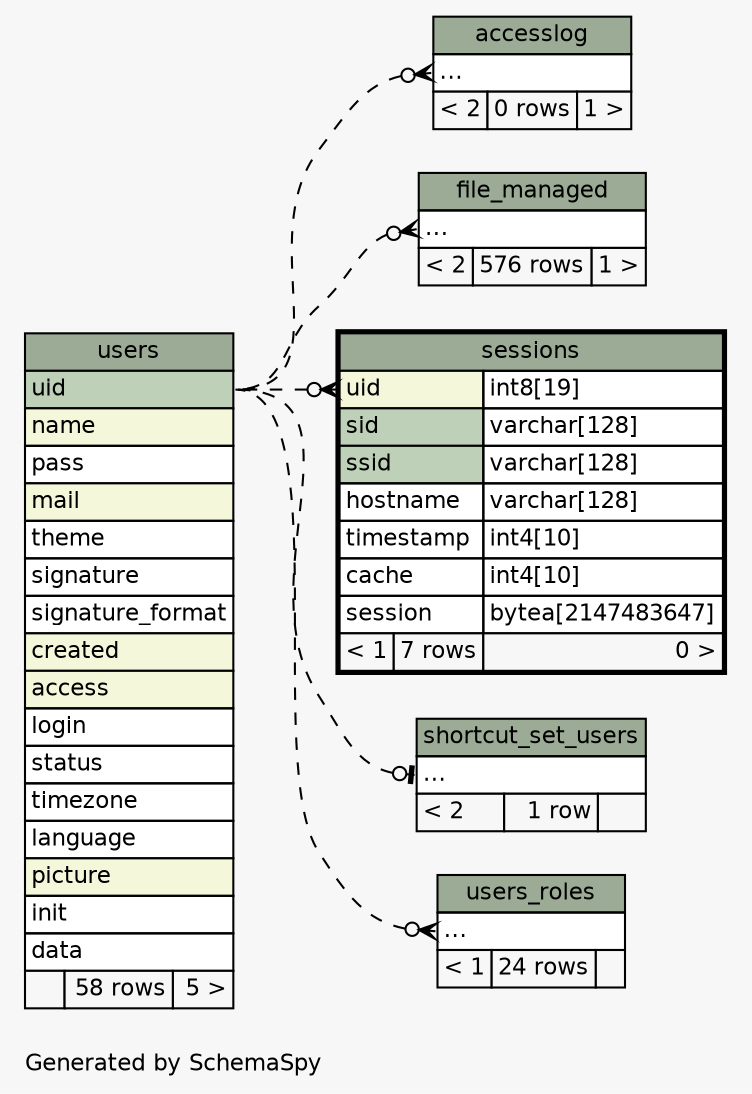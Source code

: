 // dot 2.30.1 on Mac OS X 10.8.3
// SchemaSpy rev 590
digraph "impliedTwoDegreesRelationshipsDiagram" {
  graph [
    rankdir="RL"
    bgcolor="#f7f7f7"
    label="\nGenerated by SchemaSpy"
    labeljust="l"
    nodesep="0.18"
    ranksep="0.46"
    fontname="Helvetica"
    fontsize="11"
  ];
  node [
    fontname="Helvetica"
    fontsize="11"
    shape="plaintext"
  ];
  edge [
    arrowsize="0.8"
  ];
  "accesslog":"elipses":w -> "users":"uid":e [arrowhead=none dir=back arrowtail=crowodot style=dashed];
  "file_managed":"elipses":w -> "users":"uid":e [arrowhead=none dir=back arrowtail=crowodot style=dashed];
  "sessions":"uid":w -> "users":"uid":e [arrowhead=none dir=back arrowtail=crowodot style=dashed];
  "shortcut_set_users":"elipses":w -> "users":"uid":e [arrowhead=none dir=back arrowtail=teeodot style=dashed];
  "users_roles":"elipses":w -> "users":"uid":e [arrowhead=none dir=back arrowtail=crowodot style=dashed];
  "accesslog" [
    label=<
    <TABLE BORDER="0" CELLBORDER="1" CELLSPACING="0" BGCOLOR="#ffffff">
      <TR><TD COLSPAN="3" BGCOLOR="#9bab96" ALIGN="CENTER">accesslog</TD></TR>
      <TR><TD PORT="elipses" COLSPAN="3" ALIGN="LEFT">...</TD></TR>
      <TR><TD ALIGN="LEFT" BGCOLOR="#f7f7f7">&lt; 2</TD><TD ALIGN="RIGHT" BGCOLOR="#f7f7f7">0 rows</TD><TD ALIGN="RIGHT" BGCOLOR="#f7f7f7">1 &gt;</TD></TR>
    </TABLE>>
    URL="accesslog.html"
    tooltip="accesslog"
  ];
  "file_managed" [
    label=<
    <TABLE BORDER="0" CELLBORDER="1" CELLSPACING="0" BGCOLOR="#ffffff">
      <TR><TD COLSPAN="3" BGCOLOR="#9bab96" ALIGN="CENTER">file_managed</TD></TR>
      <TR><TD PORT="elipses" COLSPAN="3" ALIGN="LEFT">...</TD></TR>
      <TR><TD ALIGN="LEFT" BGCOLOR="#f7f7f7">&lt; 2</TD><TD ALIGN="RIGHT" BGCOLOR="#f7f7f7">576 rows</TD><TD ALIGN="RIGHT" BGCOLOR="#f7f7f7">1 &gt;</TD></TR>
    </TABLE>>
    URL="file_managed.html"
    tooltip="file_managed"
  ];
  "sessions" [
    label=<
    <TABLE BORDER="2" CELLBORDER="1" CELLSPACING="0" BGCOLOR="#ffffff">
      <TR><TD COLSPAN="3" BGCOLOR="#9bab96" ALIGN="CENTER">sessions</TD></TR>
      <TR><TD PORT="uid" COLSPAN="2" BGCOLOR="#f4f7da" ALIGN="LEFT">uid</TD><TD PORT="uid.type" ALIGN="LEFT">int8[19]</TD></TR>
      <TR><TD PORT="sid" COLSPAN="2" BGCOLOR="#bed1b8" ALIGN="LEFT">sid</TD><TD PORT="sid.type" ALIGN="LEFT">varchar[128]</TD></TR>
      <TR><TD PORT="ssid" COLSPAN="2" BGCOLOR="#bed1b8" ALIGN="LEFT">ssid</TD><TD PORT="ssid.type" ALIGN="LEFT">varchar[128]</TD></TR>
      <TR><TD PORT="hostname" COLSPAN="2" ALIGN="LEFT">hostname</TD><TD PORT="hostname.type" ALIGN="LEFT">varchar[128]</TD></TR>
      <TR><TD PORT="timestamp" COLSPAN="2" ALIGN="LEFT">timestamp</TD><TD PORT="timestamp.type" ALIGN="LEFT">int4[10]</TD></TR>
      <TR><TD PORT="cache" COLSPAN="2" ALIGN="LEFT">cache</TD><TD PORT="cache.type" ALIGN="LEFT">int4[10]</TD></TR>
      <TR><TD PORT="session" COLSPAN="2" ALIGN="LEFT">session</TD><TD PORT="session.type" ALIGN="LEFT">bytea[2147483647]</TD></TR>
      <TR><TD ALIGN="LEFT" BGCOLOR="#f7f7f7">&lt; 1</TD><TD ALIGN="RIGHT" BGCOLOR="#f7f7f7">7 rows</TD><TD ALIGN="RIGHT" BGCOLOR="#f7f7f7">0 &gt;</TD></TR>
    </TABLE>>
    URL="sessions.html"
    tooltip="sessions"
  ];
  "shortcut_set_users" [
    label=<
    <TABLE BORDER="0" CELLBORDER="1" CELLSPACING="0" BGCOLOR="#ffffff">
      <TR><TD COLSPAN="3" BGCOLOR="#9bab96" ALIGN="CENTER">shortcut_set_users</TD></TR>
      <TR><TD PORT="elipses" COLSPAN="3" ALIGN="LEFT">...</TD></TR>
      <TR><TD ALIGN="LEFT" BGCOLOR="#f7f7f7">&lt; 2</TD><TD ALIGN="RIGHT" BGCOLOR="#f7f7f7">1 row</TD><TD ALIGN="RIGHT" BGCOLOR="#f7f7f7">  </TD></TR>
    </TABLE>>
    URL="shortcut_set_users.html"
    tooltip="shortcut_set_users"
  ];
  "users" [
    label=<
    <TABLE BORDER="0" CELLBORDER="1" CELLSPACING="0" BGCOLOR="#ffffff">
      <TR><TD COLSPAN="3" BGCOLOR="#9bab96" ALIGN="CENTER">users</TD></TR>
      <TR><TD PORT="uid" COLSPAN="3" BGCOLOR="#bed1b8" ALIGN="LEFT">uid</TD></TR>
      <TR><TD PORT="name" COLSPAN="3" BGCOLOR="#f4f7da" ALIGN="LEFT">name</TD></TR>
      <TR><TD PORT="pass" COLSPAN="3" ALIGN="LEFT">pass</TD></TR>
      <TR><TD PORT="mail" COLSPAN="3" BGCOLOR="#f4f7da" ALIGN="LEFT">mail</TD></TR>
      <TR><TD PORT="theme" COLSPAN="3" ALIGN="LEFT">theme</TD></TR>
      <TR><TD PORT="signature" COLSPAN="3" ALIGN="LEFT">signature</TD></TR>
      <TR><TD PORT="signature_format" COLSPAN="3" ALIGN="LEFT">signature_format</TD></TR>
      <TR><TD PORT="created" COLSPAN="3" BGCOLOR="#f4f7da" ALIGN="LEFT">created</TD></TR>
      <TR><TD PORT="access" COLSPAN="3" BGCOLOR="#f4f7da" ALIGN="LEFT">access</TD></TR>
      <TR><TD PORT="login" COLSPAN="3" ALIGN="LEFT">login</TD></TR>
      <TR><TD PORT="status" COLSPAN="3" ALIGN="LEFT">status</TD></TR>
      <TR><TD PORT="timezone" COLSPAN="3" ALIGN="LEFT">timezone</TD></TR>
      <TR><TD PORT="language" COLSPAN="3" ALIGN="LEFT">language</TD></TR>
      <TR><TD PORT="picture" COLSPAN="3" BGCOLOR="#f4f7da" ALIGN="LEFT">picture</TD></TR>
      <TR><TD PORT="init" COLSPAN="3" ALIGN="LEFT">init</TD></TR>
      <TR><TD PORT="data" COLSPAN="3" ALIGN="LEFT">data</TD></TR>
      <TR><TD ALIGN="LEFT" BGCOLOR="#f7f7f7">  </TD><TD ALIGN="RIGHT" BGCOLOR="#f7f7f7">58 rows</TD><TD ALIGN="RIGHT" BGCOLOR="#f7f7f7">5 &gt;</TD></TR>
    </TABLE>>
    URL="users.html"
    tooltip="users"
  ];
  "users_roles" [
    label=<
    <TABLE BORDER="0" CELLBORDER="1" CELLSPACING="0" BGCOLOR="#ffffff">
      <TR><TD COLSPAN="3" BGCOLOR="#9bab96" ALIGN="CENTER">users_roles</TD></TR>
      <TR><TD PORT="elipses" COLSPAN="3" ALIGN="LEFT">...</TD></TR>
      <TR><TD ALIGN="LEFT" BGCOLOR="#f7f7f7">&lt; 1</TD><TD ALIGN="RIGHT" BGCOLOR="#f7f7f7">24 rows</TD><TD ALIGN="RIGHT" BGCOLOR="#f7f7f7">  </TD></TR>
    </TABLE>>
    URL="users_roles.html"
    tooltip="users_roles"
  ];
}
